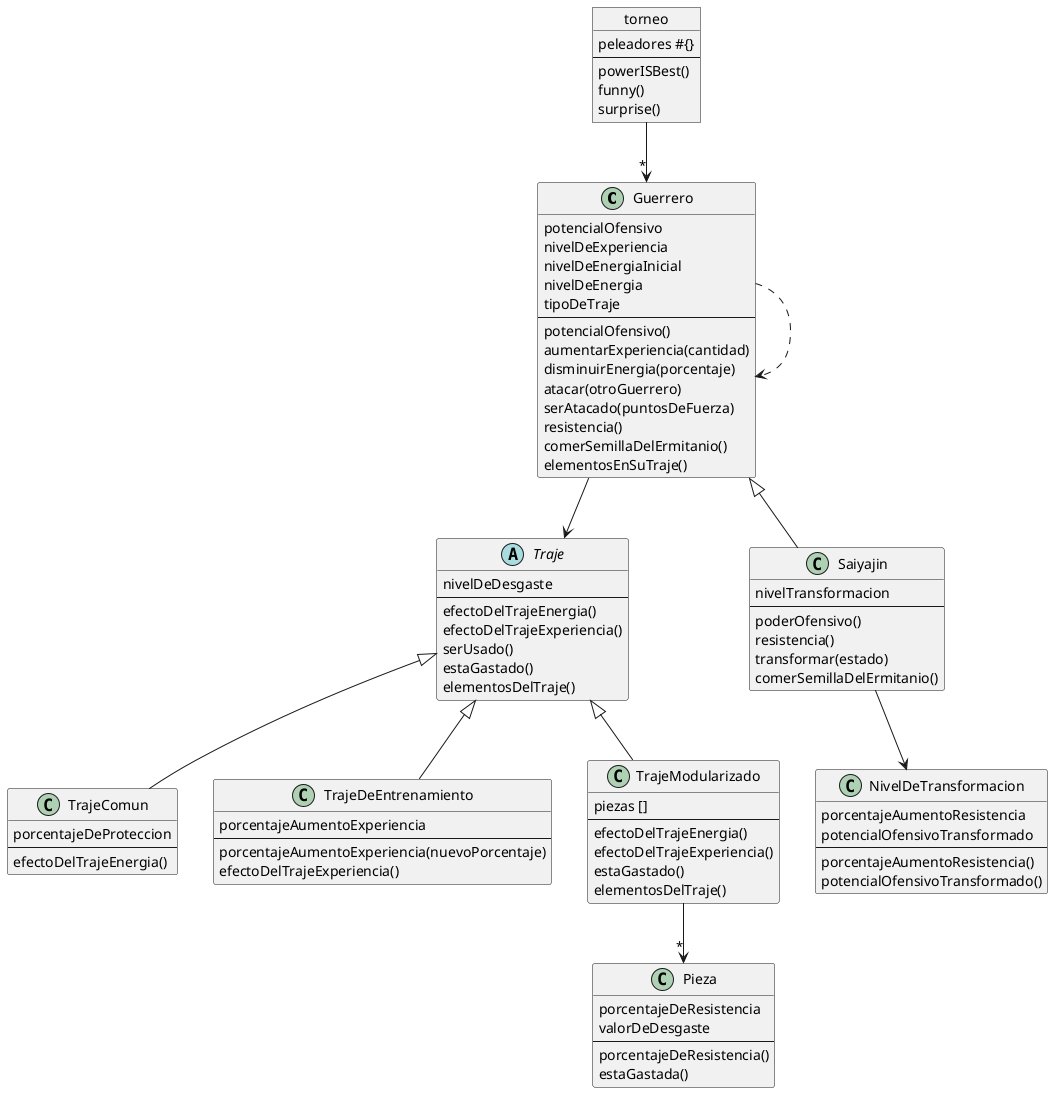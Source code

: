 @startuml dbz

class Guerrero {
    potencialOfensivo
    nivelDeExperiencia
    nivelDeEnergiaInicial
    nivelDeEnergia
    tipoDeTraje
    --
    potencialOfensivo()
    aumentarExperiencia(cantidad)
    disminuirEnergia(porcentaje)
    atacar(otroGuerrero)
    serAtacado(puntosDeFuerza)
    resistencia()
    comerSemillaDelErmitanio()
    elementosEnSuTraje()
}

abstract class Traje {
    nivelDeDesgaste
    --
    efectoDelTrajeEnergia()
    efectoDelTrajeExperiencia()
    serUsado()
    estaGastado()
    elementosDelTraje()
}

class TrajeComun extends Traje {
    porcentajeDeProteccion
    --
    efectoDelTrajeEnergia()
}

class TrajeDeEntrenamiento extends Traje {
    porcentajeAumentoExperiencia
    --
    porcentajeAumentoExperiencia(nuevoPorcentaje)
    efectoDelTrajeExperiencia()
}

class TrajeModularizado extends Traje {
    piezas []
    --
    efectoDelTrajeEnergia()
    efectoDelTrajeExperiencia()
    estaGastado()
    elementosDelTraje()
}

class Pieza {
    porcentajeDeResistencia
    valorDeDesgaste
    --
    porcentajeDeResistencia()
    estaGastada()
}

class Saiyajin extends Guerrero {
    nivelTransformacion
    --
    poderOfensivo()
    resistencia()
    transformar(estado)
    comerSemillaDelErmitanio()
}

class NivelDeTransformacion {
    porcentajeAumentoResistencia
    potencialOfensivoTransformado
    --
    porcentajeAumentoResistencia()
    potencialOfensivoTransformado()
}

object torneo {
    peleadores #{}
    --
    powerISBest()
    funny()
    surprise()
}


torneo --> "*" Guerrero

Guerrero --> Traje
Guerrero ..> Guerrero
Saiyajin --> NivelDeTransformacion

TrajeModularizado --> "*" Pieza



@enduml